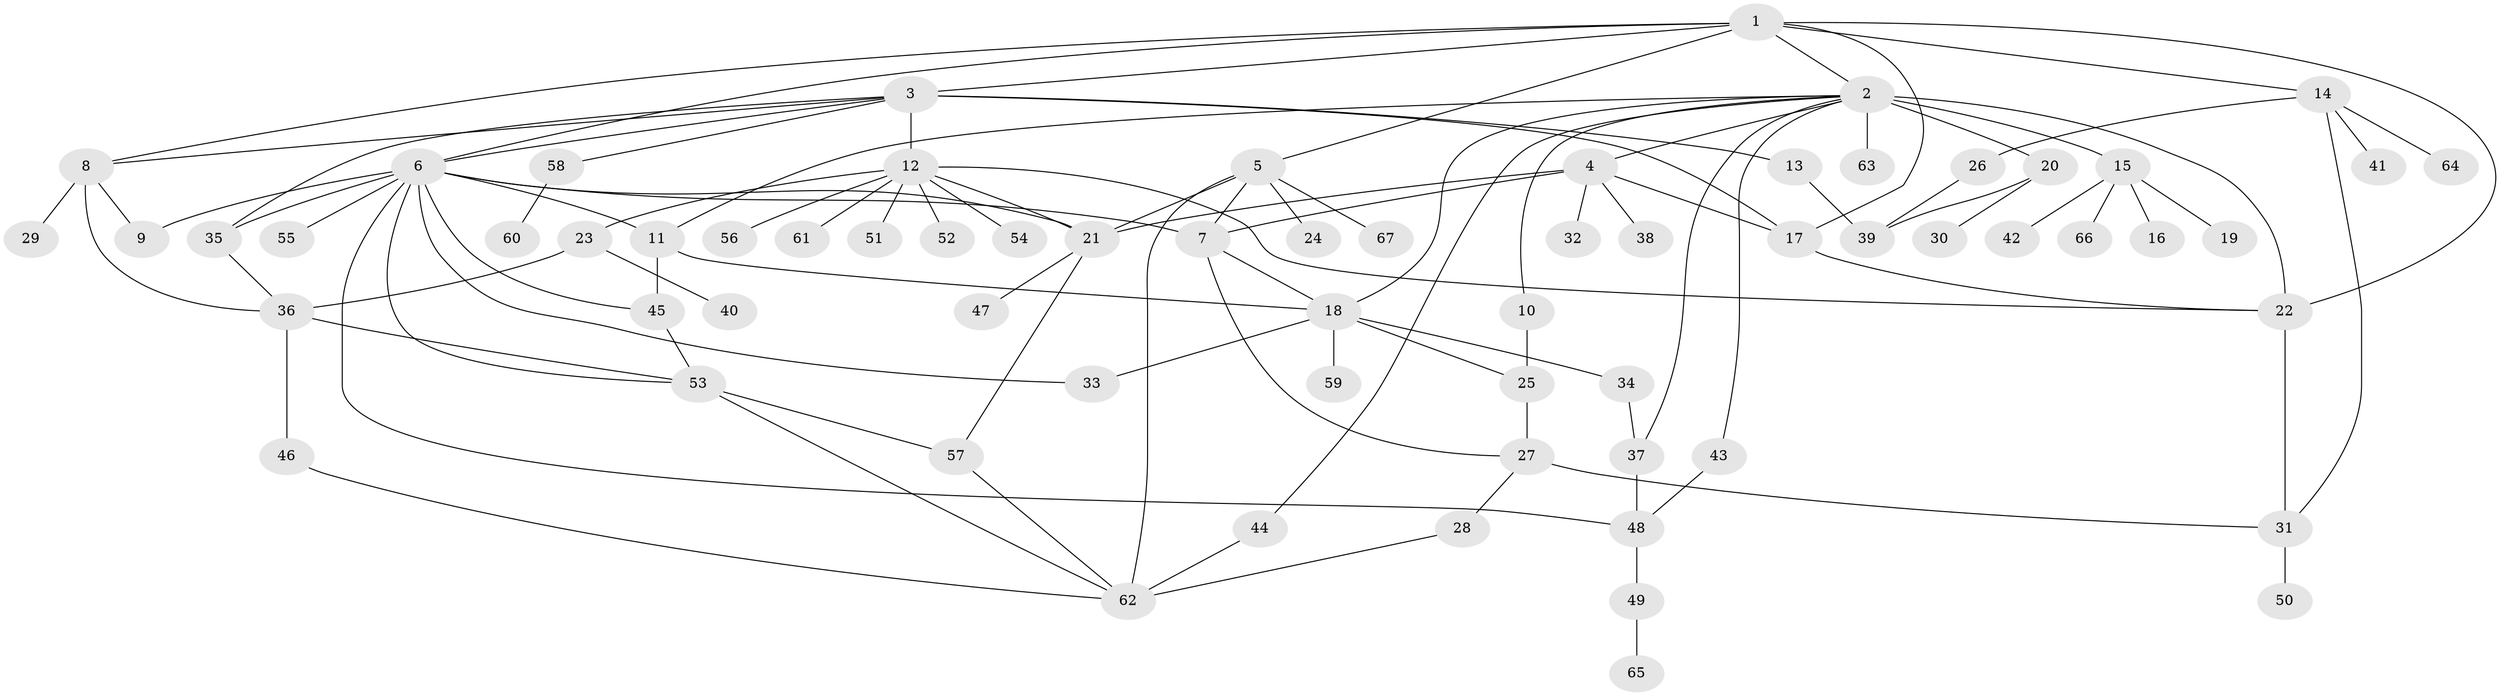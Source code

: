 // original degree distribution, {9: 0.015151515151515152, 19: 0.007575757575757576, 10: 0.015151515151515152, 6: 0.022727272727272728, 7: 0.030303030303030304, 14: 0.007575757575757576, 4: 0.045454545454545456, 1: 0.49242424242424243, 8: 0.015151515151515152, 2: 0.19696969696969696, 3: 0.12878787878787878, 5: 0.022727272727272728}
// Generated by graph-tools (version 1.1) at 2025/35/03/09/25 02:35:17]
// undirected, 67 vertices, 104 edges
graph export_dot {
graph [start="1"]
  node [color=gray90,style=filled];
  1;
  2;
  3;
  4;
  5;
  6;
  7;
  8;
  9;
  10;
  11;
  12;
  13;
  14;
  15;
  16;
  17;
  18;
  19;
  20;
  21;
  22;
  23;
  24;
  25;
  26;
  27;
  28;
  29;
  30;
  31;
  32;
  33;
  34;
  35;
  36;
  37;
  38;
  39;
  40;
  41;
  42;
  43;
  44;
  45;
  46;
  47;
  48;
  49;
  50;
  51;
  52;
  53;
  54;
  55;
  56;
  57;
  58;
  59;
  60;
  61;
  62;
  63;
  64;
  65;
  66;
  67;
  1 -- 2 [weight=1.0];
  1 -- 3 [weight=1.0];
  1 -- 5 [weight=1.0];
  1 -- 6 [weight=1.0];
  1 -- 8 [weight=1.0];
  1 -- 14 [weight=1.0];
  1 -- 17 [weight=1.0];
  1 -- 22 [weight=1.0];
  2 -- 4 [weight=1.0];
  2 -- 10 [weight=1.0];
  2 -- 11 [weight=1.0];
  2 -- 15 [weight=1.0];
  2 -- 18 [weight=1.0];
  2 -- 20 [weight=1.0];
  2 -- 22 [weight=7.0];
  2 -- 37 [weight=1.0];
  2 -- 43 [weight=1.0];
  2 -- 44 [weight=1.0];
  2 -- 63 [weight=1.0];
  3 -- 6 [weight=1.0];
  3 -- 8 [weight=1.0];
  3 -- 12 [weight=1.0];
  3 -- 13 [weight=2.0];
  3 -- 17 [weight=1.0];
  3 -- 35 [weight=1.0];
  3 -- 58 [weight=1.0];
  4 -- 7 [weight=1.0];
  4 -- 17 [weight=1.0];
  4 -- 21 [weight=1.0];
  4 -- 32 [weight=1.0];
  4 -- 38 [weight=1.0];
  5 -- 7 [weight=1.0];
  5 -- 21 [weight=1.0];
  5 -- 24 [weight=1.0];
  5 -- 62 [weight=1.0];
  5 -- 67 [weight=1.0];
  6 -- 7 [weight=1.0];
  6 -- 9 [weight=1.0];
  6 -- 11 [weight=1.0];
  6 -- 21 [weight=1.0];
  6 -- 33 [weight=1.0];
  6 -- 35 [weight=1.0];
  6 -- 45 [weight=1.0];
  6 -- 48 [weight=1.0];
  6 -- 53 [weight=1.0];
  6 -- 55 [weight=2.0];
  7 -- 18 [weight=1.0];
  7 -- 27 [weight=1.0];
  8 -- 9 [weight=1.0];
  8 -- 29 [weight=3.0];
  8 -- 36 [weight=1.0];
  10 -- 25 [weight=1.0];
  11 -- 18 [weight=1.0];
  11 -- 45 [weight=2.0];
  12 -- 21 [weight=1.0];
  12 -- 22 [weight=1.0];
  12 -- 23 [weight=1.0];
  12 -- 51 [weight=1.0];
  12 -- 52 [weight=1.0];
  12 -- 54 [weight=1.0];
  12 -- 56 [weight=1.0];
  12 -- 61 [weight=1.0];
  13 -- 39 [weight=1.0];
  14 -- 26 [weight=1.0];
  14 -- 31 [weight=1.0];
  14 -- 41 [weight=1.0];
  14 -- 64 [weight=1.0];
  15 -- 16 [weight=1.0];
  15 -- 19 [weight=1.0];
  15 -- 42 [weight=1.0];
  15 -- 66 [weight=1.0];
  17 -- 22 [weight=1.0];
  18 -- 25 [weight=1.0];
  18 -- 33 [weight=1.0];
  18 -- 34 [weight=1.0];
  18 -- 59 [weight=1.0];
  20 -- 30 [weight=1.0];
  20 -- 39 [weight=1.0];
  21 -- 47 [weight=2.0];
  21 -- 57 [weight=1.0];
  22 -- 31 [weight=1.0];
  23 -- 36 [weight=3.0];
  23 -- 40 [weight=1.0];
  25 -- 27 [weight=2.0];
  26 -- 39 [weight=1.0];
  27 -- 28 [weight=1.0];
  27 -- 31 [weight=1.0];
  28 -- 62 [weight=1.0];
  31 -- 50 [weight=2.0];
  34 -- 37 [weight=1.0];
  35 -- 36 [weight=1.0];
  36 -- 46 [weight=1.0];
  36 -- 53 [weight=1.0];
  37 -- 48 [weight=1.0];
  43 -- 48 [weight=1.0];
  44 -- 62 [weight=1.0];
  45 -- 53 [weight=1.0];
  46 -- 62 [weight=1.0];
  48 -- 49 [weight=1.0];
  49 -- 65 [weight=1.0];
  53 -- 57 [weight=2.0];
  53 -- 62 [weight=1.0];
  57 -- 62 [weight=1.0];
  58 -- 60 [weight=1.0];
}
